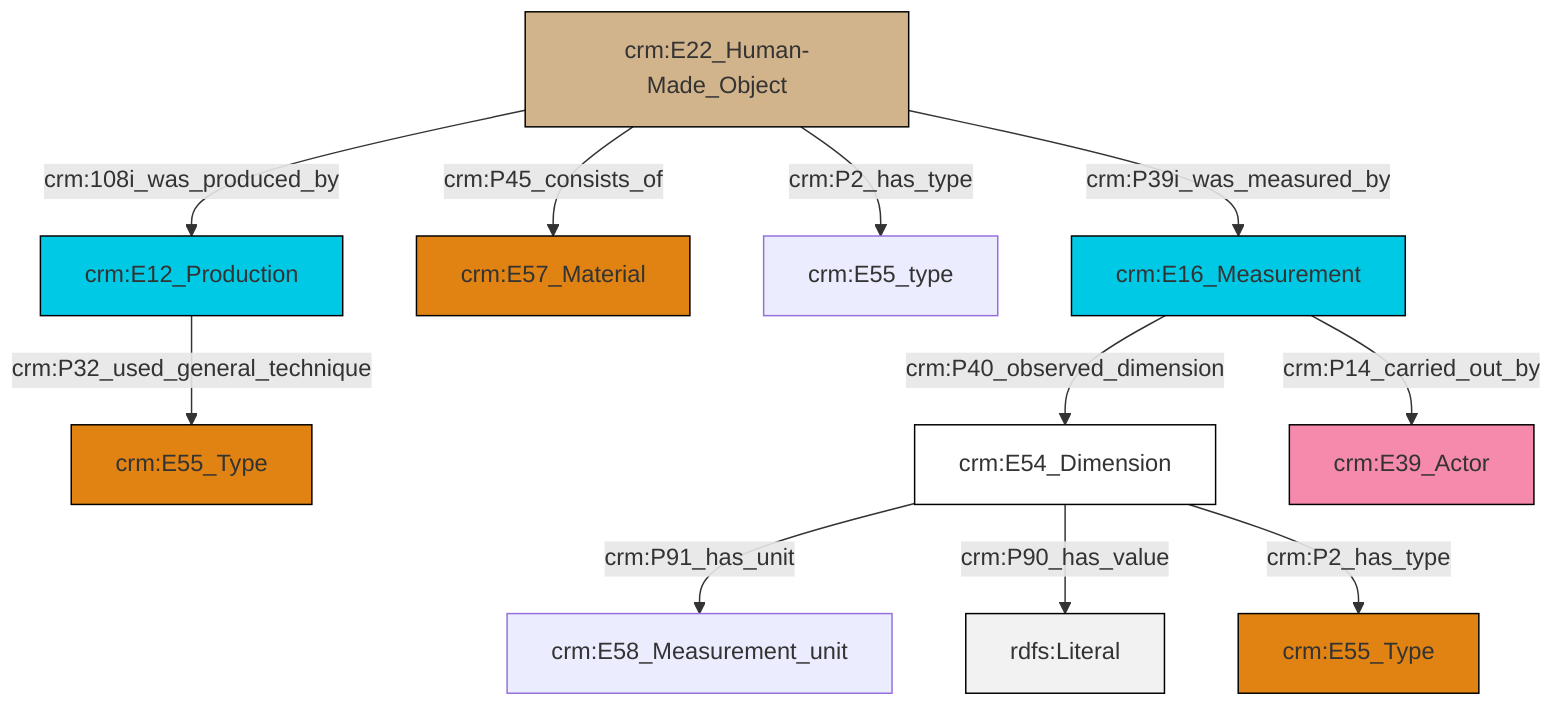graph TD
classDef Literal fill:#f2f2f2,stroke:#000000;
classDef CRM_Entity fill:#FFFFFF,stroke:#000000;
classDef Temporal_Entity fill:#00C9E6, stroke:#000000;
classDef Type fill:#E18312, stroke:#000000;
classDef Time-Span fill:#2C9C91, stroke:#000000;
classDef Appellation fill:#FFEB7F, stroke:#000000;
classDef Place fill:#008836, stroke:#000000;
classDef Persistent_Item fill:#B266B2, stroke:#000000;
classDef Conceptual_Object fill:#FFD700, stroke:#000000;
classDef Physical_Thing fill:#D2B48C, stroke:#000000;
classDef Actor fill:#f58aad, stroke:#000000;
classDef PC_Classes fill:#4ce600, stroke:#000000;
classDef Multi fill:#cccccc,stroke:#000000;

0["crm:E12_Production"]:::Temporal_Entity -->|crm:P32_used_general_technique| 1["crm:E55_Type"]:::Type
2["crm:E54_Dimension"]:::CRM_Entity -->|crm:P91_has_unit| 3["crm:E58_Measurement_unit"]:::Default
2["crm:E54_Dimension"]:::CRM_Entity -->|crm:P90_has_value| 6[rdfs:Literal]:::Literal
7["crm:E22_Human-Made_Object"]:::Physical_Thing -->|crm:P45_consists_of| 8["crm:E57_Material"]:::Type
11["crm:E16_Measurement"]:::Temporal_Entity -->|crm:P40_observed_dimension| 2["crm:E54_Dimension"]:::CRM_Entity
11["crm:E16_Measurement"]:::Temporal_Entity -->|crm:P14_carried_out_by| 4["crm:E39_Actor"]:::Actor
2["crm:E54_Dimension"]:::CRM_Entity -->|crm:P2_has_type| 13["crm:E55_Type"]:::Type
7["crm:E22_Human-Made_Object"]:::Physical_Thing -->|crm:108i_was_produced_by| 0["crm:E12_Production"]:::Temporal_Entity
7["crm:E22_Human-Made_Object"]:::Physical_Thing -->|crm:P39i_was_measured_by| 11["crm:E16_Measurement"]:::Temporal_Entity
7["crm:E22_Human-Made_Object"]:::Physical_Thing -->|crm:P2_has_type| 9["crm:E55_type"]:::Default